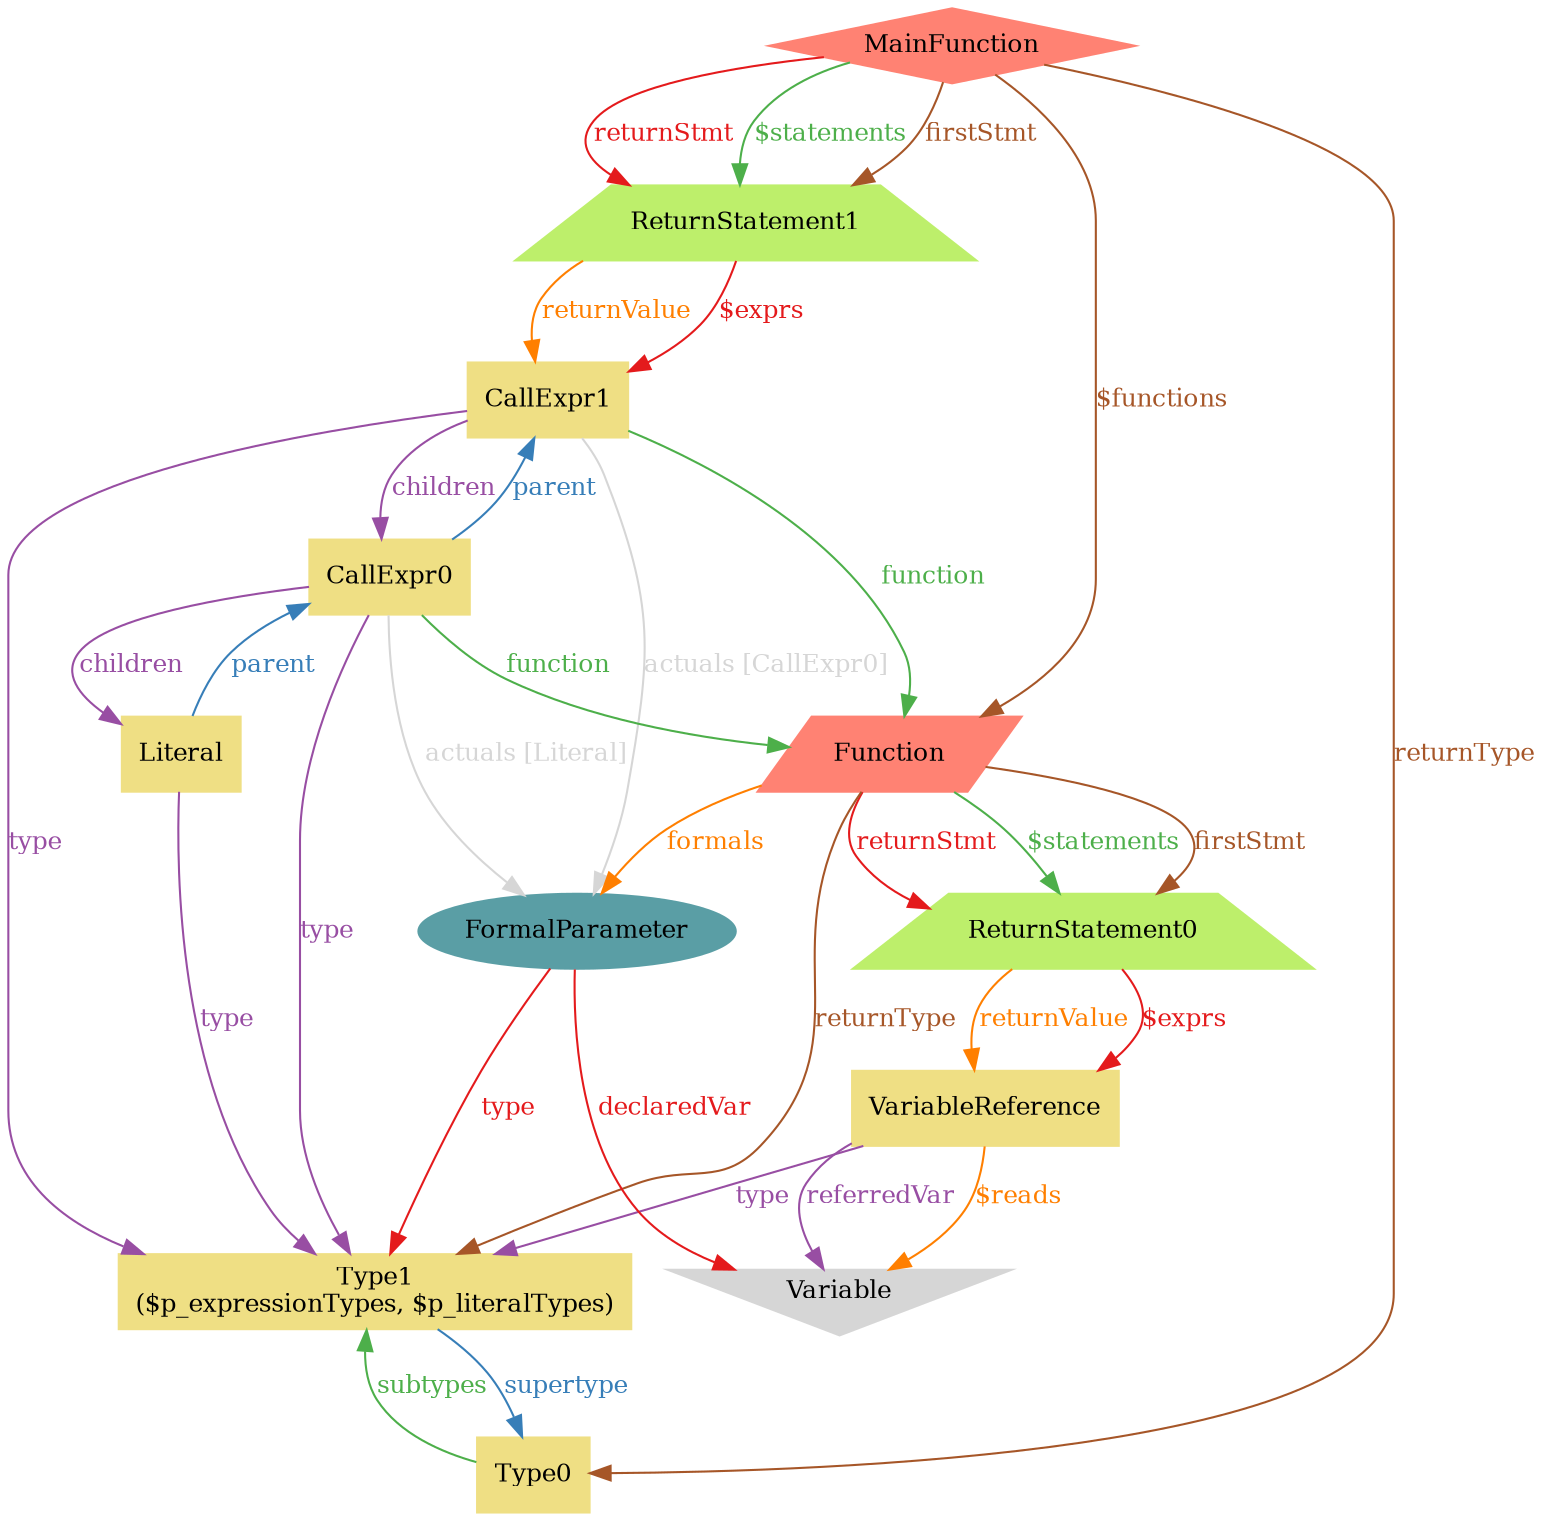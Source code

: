 digraph "graph" {
graph [fontsize=12]
node [fontsize=12]
edge [fontsize=12]
rankdir=TB;
"N5" -> "N4" [uuid = "<ReturnStatement0, VariableReference>", color = "#e41a1c", fontcolor = "#e41a1c", style = "solid", label = "$exprs", dir = "forward", weight = "1"]
"N10" -> "N9" [uuid = "<ReturnStatement1, CallExpr1>", color = "#e41a1c", fontcolor = "#e41a1c", style = "solid", label = "$exprs", dir = "forward", weight = "1"]
"N11" -> "N7" [uuid = "<MainFunction, Function>", color = "#a65628", fontcolor = "#a65628", style = "solid", label = "$functions", dir = "forward", weight = "1"]
"N4" -> "N0" [uuid = "<VariableReference, Variable>", color = "#ff7f00", fontcolor = "#ff7f00", style = "solid", label = "$reads", dir = "forward", weight = "1"]
"N7" -> "N5" [uuid = "<Function, ReturnStatement0>", color = "#4daf4a", fontcolor = "#4daf4a", style = "solid", label = "$statements", dir = "forward", weight = "1"]
"N11" -> "N10" [uuid = "<MainFunction, ReturnStatement1>", color = "#4daf4a", fontcolor = "#4daf4a", style = "solid", label = "$statements", dir = "forward", weight = "1"]
"N8" -> "N6" [uuid = "<CallExpr0, Literal, FormalParameter>", color = "#d6d6d6", fontcolor = "#d6d6d6", style = "solid", label = "actuals [Literal]", dir = "forward", weight = "1"]
"N9" -> "N6" [uuid = "<CallExpr1, CallExpr0, FormalParameter>", color = "#d6d6d6", fontcolor = "#d6d6d6", style = "solid", label = "actuals [CallExpr0]", dir = "forward", weight = "1"]
"N8" -> "N3" [uuid = "<CallExpr0, Literal>", color = "#984ea3", fontcolor = "#984ea3", style = "solid", label = "children", dir = "forward", weight = "1"]
"N9" -> "N8" [uuid = "<CallExpr1, CallExpr0>", color = "#984ea3", fontcolor = "#984ea3", style = "solid", label = "children", dir = "forward", weight = "1"]
"N6" -> "N0" [uuid = "<FormalParameter, Variable>", color = "#e41a1c", fontcolor = "#e41a1c", style = "solid", label = "declaredVar", dir = "forward", weight = "1"]
"N7" -> "N5" [uuid = "<Function, ReturnStatement0>", color = "#a65628", fontcolor = "#a65628", style = "solid", label = "firstStmt", dir = "forward", weight = "1"]
"N11" -> "N10" [uuid = "<MainFunction, ReturnStatement1>", color = "#a65628", fontcolor = "#a65628", style = "solid", label = "firstStmt", dir = "forward", weight = "1"]
"N7" -> "N6" [uuid = "<Function, FormalParameter>", color = "#ff7f00", fontcolor = "#ff7f00", style = "solid", label = "formals", dir = "forward", weight = "1"]
"N8" -> "N7" [uuid = "<CallExpr0, Function>", color = "#4daf4a", fontcolor = "#4daf4a", style = "solid", label = "function", dir = "forward", weight = "1"]
"N9" -> "N7" [uuid = "<CallExpr1, Function>", color = "#4daf4a", fontcolor = "#4daf4a", style = "solid", label = "function", dir = "forward", weight = "1"]
"N9" -> "N8" [uuid = "<CallExpr0, CallExpr1>", color = "#377eb8", fontcolor = "#377eb8", style = "solid", label = "parent", dir = "back", weight = "1"]
"N8" -> "N3" [uuid = "<Literal, CallExpr0>", color = "#377eb8", fontcolor = "#377eb8", style = "solid", label = "parent", dir = "back", weight = "1"]
"N4" -> "N0" [uuid = "<VariableReference, Variable>", color = "#984ea3", fontcolor = "#984ea3", style = "solid", label = "referredVar", dir = "forward", weight = "1"]
"N7" -> "N5" [uuid = "<Function, ReturnStatement0>", color = "#e41a1c", fontcolor = "#e41a1c", style = "solid", label = "returnStmt", dir = "forward", weight = "1"]
"N11" -> "N10" [uuid = "<MainFunction, ReturnStatement1>", color = "#e41a1c", fontcolor = "#e41a1c", style = "solid", label = "returnStmt", dir = "forward", weight = "1"]
"N7" -> "N2" [uuid = "<Function, Type1>", color = "#a65628", fontcolor = "#a65628", style = "solid", label = "returnType", dir = "forward", weight = "1"]
"N11" -> "N1" [uuid = "<MainFunction, Type0>", color = "#a65628", fontcolor = "#a65628", style = "solid", label = "returnType", dir = "forward", weight = "1"]
"N5" -> "N4" [uuid = "<ReturnStatement0, VariableReference>", color = "#ff7f00", fontcolor = "#ff7f00", style = "solid", label = "returnValue", dir = "forward", weight = "1"]
"N10" -> "N9" [uuid = "<ReturnStatement1, CallExpr1>", color = "#ff7f00", fontcolor = "#ff7f00", style = "solid", label = "returnValue", dir = "forward", weight = "1"]
"N2" -> "N1" [uuid = "<Type0, Type1>", color = "#4daf4a", fontcolor = "#4daf4a", style = "solid", label = "subtypes", dir = "back", weight = "1"]
"N2" -> "N1" [uuid = "<Type1, Type0>", color = "#377eb8", fontcolor = "#377eb8", style = "solid", label = "supertype", dir = "forward", weight = "1"]
"N8" -> "N2" [uuid = "<CallExpr0, Type1>", color = "#984ea3", fontcolor = "#984ea3", style = "solid", label = "type", dir = "forward", weight = "1"]
"N9" -> "N2" [uuid = "<CallExpr1, Type1>", color = "#984ea3", fontcolor = "#984ea3", style = "solid", label = "type", dir = "forward", weight = "1"]
"N3" -> "N2" [uuid = "<Literal, Type1>", color = "#984ea3", fontcolor = "#984ea3", style = "solid", label = "type", dir = "forward", weight = "1"]
"N4" -> "N2" [uuid = "<VariableReference, Type1>", color = "#984ea3", fontcolor = "#984ea3", style = "solid", label = "type", dir = "forward", weight = "1"]
"N6" -> "N2" [uuid = "<FormalParameter, Type1>", color = "#e41a1c", fontcolor = "#e41a1c", style = "solid", label = "type", dir = "forward", weight = "1"]
"N0" [uuid="Variable", label="Variable", color="#d6d6d6", fontcolor = "#000000", shape = "invtriangle", style = "filled, solid"]
"N1" [uuid="Type0", label="Type0", color="#efdf84", fontcolor = "#000000", shape = "box", style = "filled, solid"]
"N2" [uuid="Type1", label="Type1\n($p_expressionTypes, $p_literalTypes)", color="#efdf84", fontcolor = "#000000", shape = "box", style = "filled, solid"]
"N3" [uuid="Literal", label="Literal", color="#efdf84", fontcolor = "#000000", shape = "box", style = "filled, solid"]
"N4" [uuid="VariableReference", label="VariableReference", color="#efdf84", fontcolor = "#000000", shape = "box", style = "filled, solid"]
"N5" [uuid="ReturnStatement0", label="ReturnStatement0", color="#bdef6b", fontcolor = "#000000", shape = "trapezium", style = "filled, solid"]
"N6" [uuid="FormalParameter", label="FormalParameter", color="#5a9ea5", fontcolor = "#000000", shape = "ellipse", style = "filled, solid"]
"N7" [uuid="Function", label="Function", color="#ff8273", fontcolor = "#000000", shape = "parallelogram", style = "filled, solid"]
"N8" [uuid="CallExpr0", label="CallExpr0", color="#efdf84", fontcolor = "#000000", shape = "box", style = "filled, solid"]
"N9" [uuid="CallExpr1", label="CallExpr1", color="#efdf84", fontcolor = "#000000", shape = "box", style = "filled, solid"]
"N10" [uuid="ReturnStatement1", label="ReturnStatement1", color="#bdef6b", fontcolor = "#000000", shape = "trapezium", style = "filled, solid"]
"N11" [uuid="MainFunction", label="MainFunction", color="#ff8273", fontcolor = "#000000", shape = "diamond", style = "filled, solid"]
}
